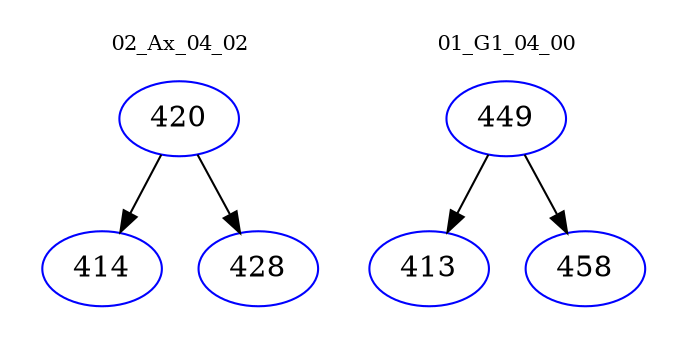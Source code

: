 digraph{
subgraph cluster_0 {
color = white
label = "02_Ax_04_02";
fontsize=10;
T0_420 [label="420", color="blue"]
T0_420 -> T0_414 [color="black"]
T0_414 [label="414", color="blue"]
T0_420 -> T0_428 [color="black"]
T0_428 [label="428", color="blue"]
}
subgraph cluster_1 {
color = white
label = "01_G1_04_00";
fontsize=10;
T1_449 [label="449", color="blue"]
T1_449 -> T1_413 [color="black"]
T1_413 [label="413", color="blue"]
T1_449 -> T1_458 [color="black"]
T1_458 [label="458", color="blue"]
}
}
